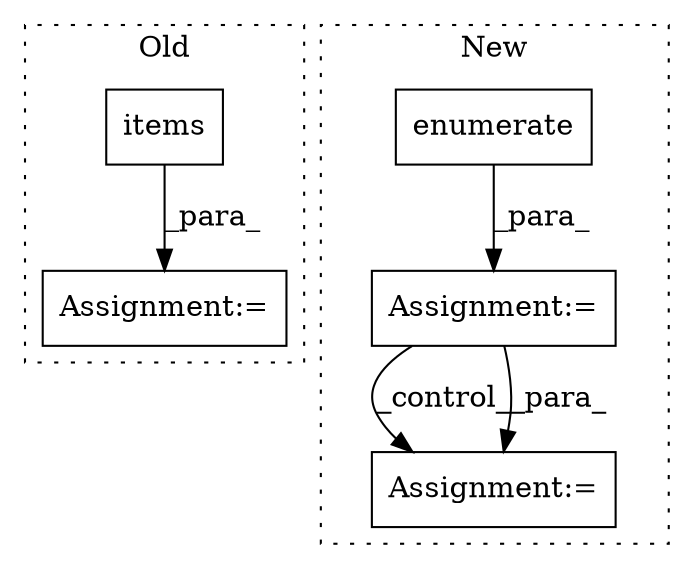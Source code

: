 digraph G {
subgraph cluster0 {
1 [label="items" a="32" s="4082" l="7" shape="box"];
5 [label="Assignment:=" a="7" s="3904" l="16" shape="box"];
label = "Old";
style="dotted";
}
subgraph cluster1 {
2 [label="enumerate" a="32" s="4395,4411" l="10,1" shape="box"];
3 [label="Assignment:=" a="7" s="4497,4598" l="61,2" shape="box"];
4 [label="Assignment:=" a="7" s="4319,4412" l="63,2" shape="box"];
label = "New";
style="dotted";
}
1 -> 5 [label="_para_"];
2 -> 4 [label="_para_"];
4 -> 3 [label="_control_"];
4 -> 3 [label="_para_"];
}